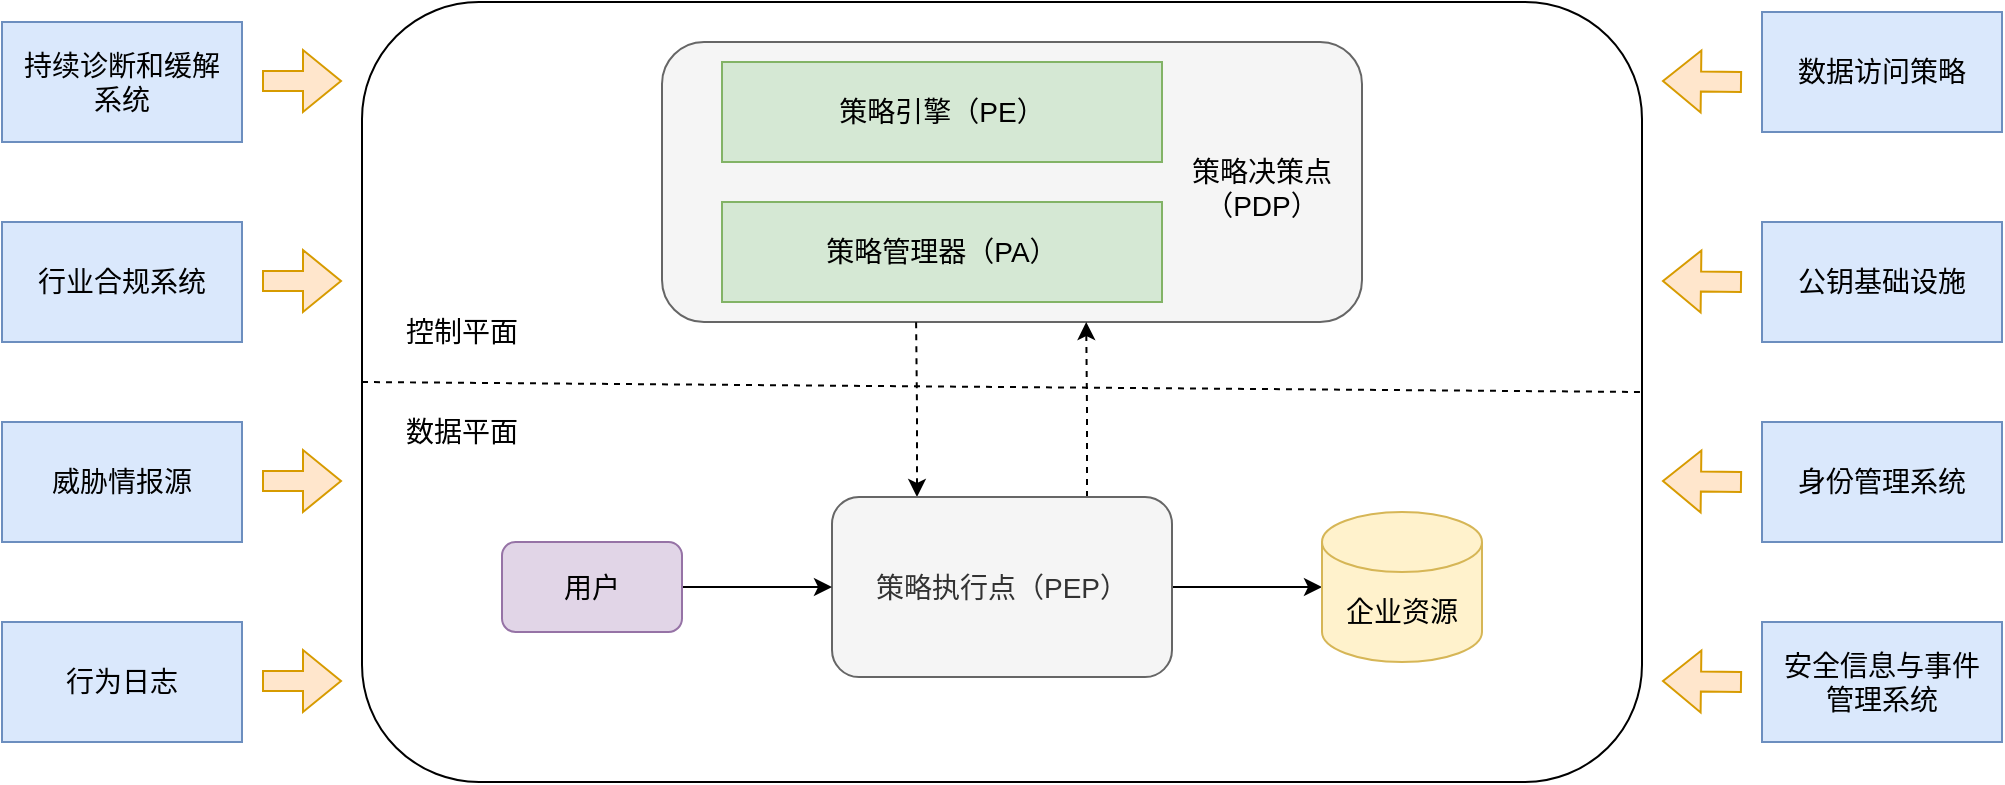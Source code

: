 <mxfile version="21.0.8" type="github">
  <diagram name="第 1 页" id="1Df38YxWUc_GqTB9ST3i">
    <mxGraphModel dx="1434" dy="732" grid="0" gridSize="10" guides="1" tooltips="1" connect="1" arrows="1" fold="1" page="1" pageScale="1" pageWidth="827" pageHeight="1169" background="#FFFFFF" math="0" shadow="0">
      <root>
        <mxCell id="0" />
        <mxCell id="1" parent="0" />
        <mxCell id="gdT2zNxln6_RIiNBKv3a-2" value="" style="rounded=1;whiteSpace=wrap;html=1;" vertex="1" parent="1">
          <mxGeometry x="200" y="40" width="640" height="390" as="geometry" />
        </mxCell>
        <mxCell id="gdT2zNxln6_RIiNBKv3a-3" value="" style="endArrow=none;dashed=1;html=1;rounded=0;entryX=1;entryY=0.5;entryDx=0;entryDy=0;" edge="1" parent="1" target="gdT2zNxln6_RIiNBKv3a-2">
          <mxGeometry width="50" height="50" relative="1" as="geometry">
            <mxPoint x="200" y="230" as="sourcePoint" />
            <mxPoint x="250" y="180" as="targetPoint" />
          </mxGeometry>
        </mxCell>
        <mxCell id="gdT2zNxln6_RIiNBKv3a-4" value="" style="rounded=1;whiteSpace=wrap;html=1;fillColor=#f5f5f5;strokeColor=#666666;fontColor=#333333;" vertex="1" parent="1">
          <mxGeometry x="350" y="60" width="350" height="140" as="geometry" />
        </mxCell>
        <mxCell id="gdT2zNxln6_RIiNBKv3a-5" value="&lt;font style=&quot;font-size: 14px;&quot;&gt;策略引擎（PE）&lt;/font&gt;" style="rounded=0;whiteSpace=wrap;html=1;fillColor=#d5e8d4;strokeColor=#82b366;" vertex="1" parent="1">
          <mxGeometry x="380" y="70" width="220" height="50" as="geometry" />
        </mxCell>
        <mxCell id="gdT2zNxln6_RIiNBKv3a-6" value="&lt;font style=&quot;font-size: 14px;&quot;&gt;策略管理器（PA）&lt;/font&gt;" style="rounded=0;whiteSpace=wrap;html=1;fillColor=#d5e8d4;strokeColor=#82b366;" vertex="1" parent="1">
          <mxGeometry x="380" y="140" width="220" height="50" as="geometry" />
        </mxCell>
        <mxCell id="gdT2zNxln6_RIiNBKv3a-7" value="&lt;font style=&quot;font-size: 14px;&quot;&gt;策略决策点&lt;br&gt;（PDP）&lt;/font&gt;" style="text;html=1;strokeColor=none;fillColor=none;align=center;verticalAlign=middle;whiteSpace=wrap;rounded=0;" vertex="1" parent="1">
          <mxGeometry x="610" y="105" width="80" height="55" as="geometry" />
        </mxCell>
        <mxCell id="gdT2zNxln6_RIiNBKv3a-12" style="edgeStyle=orthogonalEdgeStyle;rounded=0;orthogonalLoop=1;jettySize=auto;html=1;exitX=1;exitY=0.5;exitDx=0;exitDy=0;" edge="1" parent="1" source="gdT2zNxln6_RIiNBKv3a-8" target="gdT2zNxln6_RIiNBKv3a-10">
          <mxGeometry relative="1" as="geometry" />
        </mxCell>
        <mxCell id="gdT2zNxln6_RIiNBKv3a-14" style="edgeStyle=orthogonalEdgeStyle;rounded=0;orthogonalLoop=1;jettySize=auto;html=1;exitX=0.75;exitY=0;exitDx=0;exitDy=0;entryX=0.606;entryY=1;entryDx=0;entryDy=0;entryPerimeter=0;dashed=1;" edge="1" parent="1" source="gdT2zNxln6_RIiNBKv3a-8" target="gdT2zNxln6_RIiNBKv3a-4">
          <mxGeometry relative="1" as="geometry" />
        </mxCell>
        <mxCell id="gdT2zNxln6_RIiNBKv3a-16" style="edgeStyle=orthogonalEdgeStyle;rounded=0;orthogonalLoop=1;jettySize=auto;html=1;exitX=0.25;exitY=0;exitDx=0;exitDy=0;entryX=0.363;entryY=1;entryDx=0;entryDy=0;entryPerimeter=0;endArrow=none;endFill=0;startArrow=classic;startFill=1;dashed=1;" edge="1" parent="1" source="gdT2zNxln6_RIiNBKv3a-8" target="gdT2zNxln6_RIiNBKv3a-4">
          <mxGeometry relative="1" as="geometry" />
        </mxCell>
        <mxCell id="gdT2zNxln6_RIiNBKv3a-8" value="&lt;font style=&quot;font-size: 14px;&quot;&gt;策略执行点（PEP）&lt;/font&gt;" style="rounded=1;whiteSpace=wrap;html=1;fillColor=#f5f5f5;fontColor=#333333;strokeColor=#666666;" vertex="1" parent="1">
          <mxGeometry x="435" y="287.5" width="170" height="90" as="geometry" />
        </mxCell>
        <mxCell id="gdT2zNxln6_RIiNBKv3a-11" style="edgeStyle=orthogonalEdgeStyle;rounded=0;orthogonalLoop=1;jettySize=auto;html=1;exitX=1;exitY=0.5;exitDx=0;exitDy=0;" edge="1" parent="1" source="gdT2zNxln6_RIiNBKv3a-9" target="gdT2zNxln6_RIiNBKv3a-8">
          <mxGeometry relative="1" as="geometry" />
        </mxCell>
        <mxCell id="gdT2zNxln6_RIiNBKv3a-9" value="&lt;font style=&quot;font-size: 14px;&quot;&gt;用户&lt;/font&gt;" style="rounded=1;whiteSpace=wrap;html=1;fillColor=#e1d5e7;strokeColor=#9673a6;" vertex="1" parent="1">
          <mxGeometry x="270" y="310" width="90" height="45" as="geometry" />
        </mxCell>
        <mxCell id="gdT2zNxln6_RIiNBKv3a-10" value="&lt;font style=&quot;font-size: 14px;&quot;&gt;企业资源&lt;/font&gt;" style="shape=cylinder3;whiteSpace=wrap;html=1;boundedLbl=1;backgroundOutline=1;size=15;fillColor=#fff2cc;strokeColor=#d6b656;" vertex="1" parent="1">
          <mxGeometry x="680" y="295" width="80" height="75" as="geometry" />
        </mxCell>
        <mxCell id="gdT2zNxln6_RIiNBKv3a-17" value="&lt;font style=&quot;font-size: 14px;&quot;&gt;持续诊断和缓解&lt;br&gt;系统&lt;/font&gt;" style="rounded=0;whiteSpace=wrap;html=1;fillColor=#dae8fc;strokeColor=#6c8ebf;" vertex="1" parent="1">
          <mxGeometry x="20" y="50" width="120" height="60" as="geometry" />
        </mxCell>
        <mxCell id="gdT2zNxln6_RIiNBKv3a-18" value="&lt;font style=&quot;font-size: 14px;&quot;&gt;行业合规系统&lt;/font&gt;" style="rounded=0;whiteSpace=wrap;html=1;fillColor=#dae8fc;strokeColor=#6c8ebf;" vertex="1" parent="1">
          <mxGeometry x="20" y="150" width="120" height="60" as="geometry" />
        </mxCell>
        <mxCell id="gdT2zNxln6_RIiNBKv3a-19" value="&lt;font style=&quot;font-size: 14px;&quot;&gt;威胁情报源&lt;/font&gt;" style="rounded=0;whiteSpace=wrap;html=1;fillColor=#dae8fc;strokeColor=#6c8ebf;" vertex="1" parent="1">
          <mxGeometry x="20" y="250" width="120" height="60" as="geometry" />
        </mxCell>
        <mxCell id="gdT2zNxln6_RIiNBKv3a-20" value="&lt;font style=&quot;font-size: 14px;&quot;&gt;行为日志&lt;/font&gt;" style="rounded=0;whiteSpace=wrap;html=1;fillColor=#dae8fc;strokeColor=#6c8ebf;" vertex="1" parent="1">
          <mxGeometry x="20" y="350" width="120" height="60" as="geometry" />
        </mxCell>
        <mxCell id="gdT2zNxln6_RIiNBKv3a-21" value="" style="shape=flexArrow;endArrow=classic;html=1;rounded=0;fillColor=#ffe6cc;strokeColor=#d79b00;" edge="1" parent="1">
          <mxGeometry width="50" height="50" relative="1" as="geometry">
            <mxPoint x="150" y="79.5" as="sourcePoint" />
            <mxPoint x="190" y="79.5" as="targetPoint" />
          </mxGeometry>
        </mxCell>
        <mxCell id="gdT2zNxln6_RIiNBKv3a-22" value="" style="shape=flexArrow;endArrow=classic;html=1;rounded=0;fillColor=#ffe6cc;strokeColor=#d79b00;" edge="1" parent="1">
          <mxGeometry width="50" height="50" relative="1" as="geometry">
            <mxPoint x="150" y="179.5" as="sourcePoint" />
            <mxPoint x="190" y="179.5" as="targetPoint" />
          </mxGeometry>
        </mxCell>
        <mxCell id="gdT2zNxln6_RIiNBKv3a-23" value="" style="shape=flexArrow;endArrow=classic;html=1;rounded=0;fillColor=#ffe6cc;strokeColor=#d79b00;" edge="1" parent="1">
          <mxGeometry width="50" height="50" relative="1" as="geometry">
            <mxPoint x="150" y="279.5" as="sourcePoint" />
            <mxPoint x="190" y="279.5" as="targetPoint" />
          </mxGeometry>
        </mxCell>
        <mxCell id="gdT2zNxln6_RIiNBKv3a-24" value="" style="shape=flexArrow;endArrow=classic;html=1;rounded=0;fillColor=#ffe6cc;strokeColor=#d79b00;" edge="1" parent="1">
          <mxGeometry width="50" height="50" relative="1" as="geometry">
            <mxPoint x="150" y="379.5" as="sourcePoint" />
            <mxPoint x="190" y="379.5" as="targetPoint" />
          </mxGeometry>
        </mxCell>
        <mxCell id="gdT2zNxln6_RIiNBKv3a-25" value="&lt;font style=&quot;font-size: 14px;&quot;&gt;数据访问策略&lt;/font&gt;" style="rounded=0;whiteSpace=wrap;html=1;fillColor=#dae8fc;strokeColor=#6c8ebf;" vertex="1" parent="1">
          <mxGeometry x="900" y="45" width="120" height="60" as="geometry" />
        </mxCell>
        <mxCell id="gdT2zNxln6_RIiNBKv3a-26" value="&lt;font style=&quot;font-size: 14px;&quot;&gt;公钥基础设施&lt;/font&gt;" style="rounded=0;whiteSpace=wrap;html=1;fillColor=#dae8fc;strokeColor=#6c8ebf;" vertex="1" parent="1">
          <mxGeometry x="900" y="150" width="120" height="60" as="geometry" />
        </mxCell>
        <mxCell id="gdT2zNxln6_RIiNBKv3a-27" value="&lt;font style=&quot;font-size: 14px;&quot;&gt;身份管理系统&lt;/font&gt;" style="rounded=0;whiteSpace=wrap;html=1;fillColor=#dae8fc;strokeColor=#6c8ebf;" vertex="1" parent="1">
          <mxGeometry x="900" y="250" width="120" height="60" as="geometry" />
        </mxCell>
        <mxCell id="gdT2zNxln6_RIiNBKv3a-28" value="&lt;font style=&quot;font-size: 14px;&quot;&gt;安全信息与事件&lt;br&gt;管理系统&lt;/font&gt;" style="rounded=0;whiteSpace=wrap;html=1;fillColor=#dae8fc;strokeColor=#6c8ebf;" vertex="1" parent="1">
          <mxGeometry x="900" y="350" width="120" height="60" as="geometry" />
        </mxCell>
        <mxCell id="gdT2zNxln6_RIiNBKv3a-33" value="" style="shape=flexArrow;endArrow=classic;html=1;rounded=0;fillColor=#ffe6cc;strokeColor=#d79b00;" edge="1" parent="1">
          <mxGeometry width="50" height="50" relative="1" as="geometry">
            <mxPoint x="890" y="180" as="sourcePoint" />
            <mxPoint x="850" y="179.5" as="targetPoint" />
          </mxGeometry>
        </mxCell>
        <mxCell id="gdT2zNxln6_RIiNBKv3a-34" value="" style="shape=flexArrow;endArrow=classic;html=1;rounded=0;fillColor=#ffe6cc;strokeColor=#d79b00;" edge="1" parent="1">
          <mxGeometry width="50" height="50" relative="1" as="geometry">
            <mxPoint x="890" y="80" as="sourcePoint" />
            <mxPoint x="850" y="79.5" as="targetPoint" />
          </mxGeometry>
        </mxCell>
        <mxCell id="gdT2zNxln6_RIiNBKv3a-35" value="" style="shape=flexArrow;endArrow=classic;html=1;rounded=0;fillColor=#ffe6cc;strokeColor=#d79b00;" edge="1" parent="1">
          <mxGeometry width="50" height="50" relative="1" as="geometry">
            <mxPoint x="890" y="280" as="sourcePoint" />
            <mxPoint x="850" y="279.5" as="targetPoint" />
          </mxGeometry>
        </mxCell>
        <mxCell id="gdT2zNxln6_RIiNBKv3a-36" value="" style="shape=flexArrow;endArrow=classic;html=1;rounded=0;fillColor=#ffe6cc;strokeColor=#d79b00;" edge="1" parent="1">
          <mxGeometry width="50" height="50" relative="1" as="geometry">
            <mxPoint x="890" y="380" as="sourcePoint" />
            <mxPoint x="850" y="379.5" as="targetPoint" />
          </mxGeometry>
        </mxCell>
        <mxCell id="gdT2zNxln6_RIiNBKv3a-37" value="&lt;font style=&quot;font-size: 14px;&quot;&gt;控制平面&lt;/font&gt;" style="text;html=1;strokeColor=none;fillColor=none;align=center;verticalAlign=middle;whiteSpace=wrap;rounded=0;" vertex="1" parent="1">
          <mxGeometry x="220" y="190" width="60" height="30" as="geometry" />
        </mxCell>
        <mxCell id="gdT2zNxln6_RIiNBKv3a-38" value="&lt;font style=&quot;font-size: 14px;&quot;&gt;数据平面&lt;/font&gt;" style="text;html=1;strokeColor=none;fillColor=none;align=center;verticalAlign=middle;whiteSpace=wrap;rounded=0;" vertex="1" parent="1">
          <mxGeometry x="220" y="240" width="60" height="30" as="geometry" />
        </mxCell>
      </root>
    </mxGraphModel>
  </diagram>
</mxfile>

